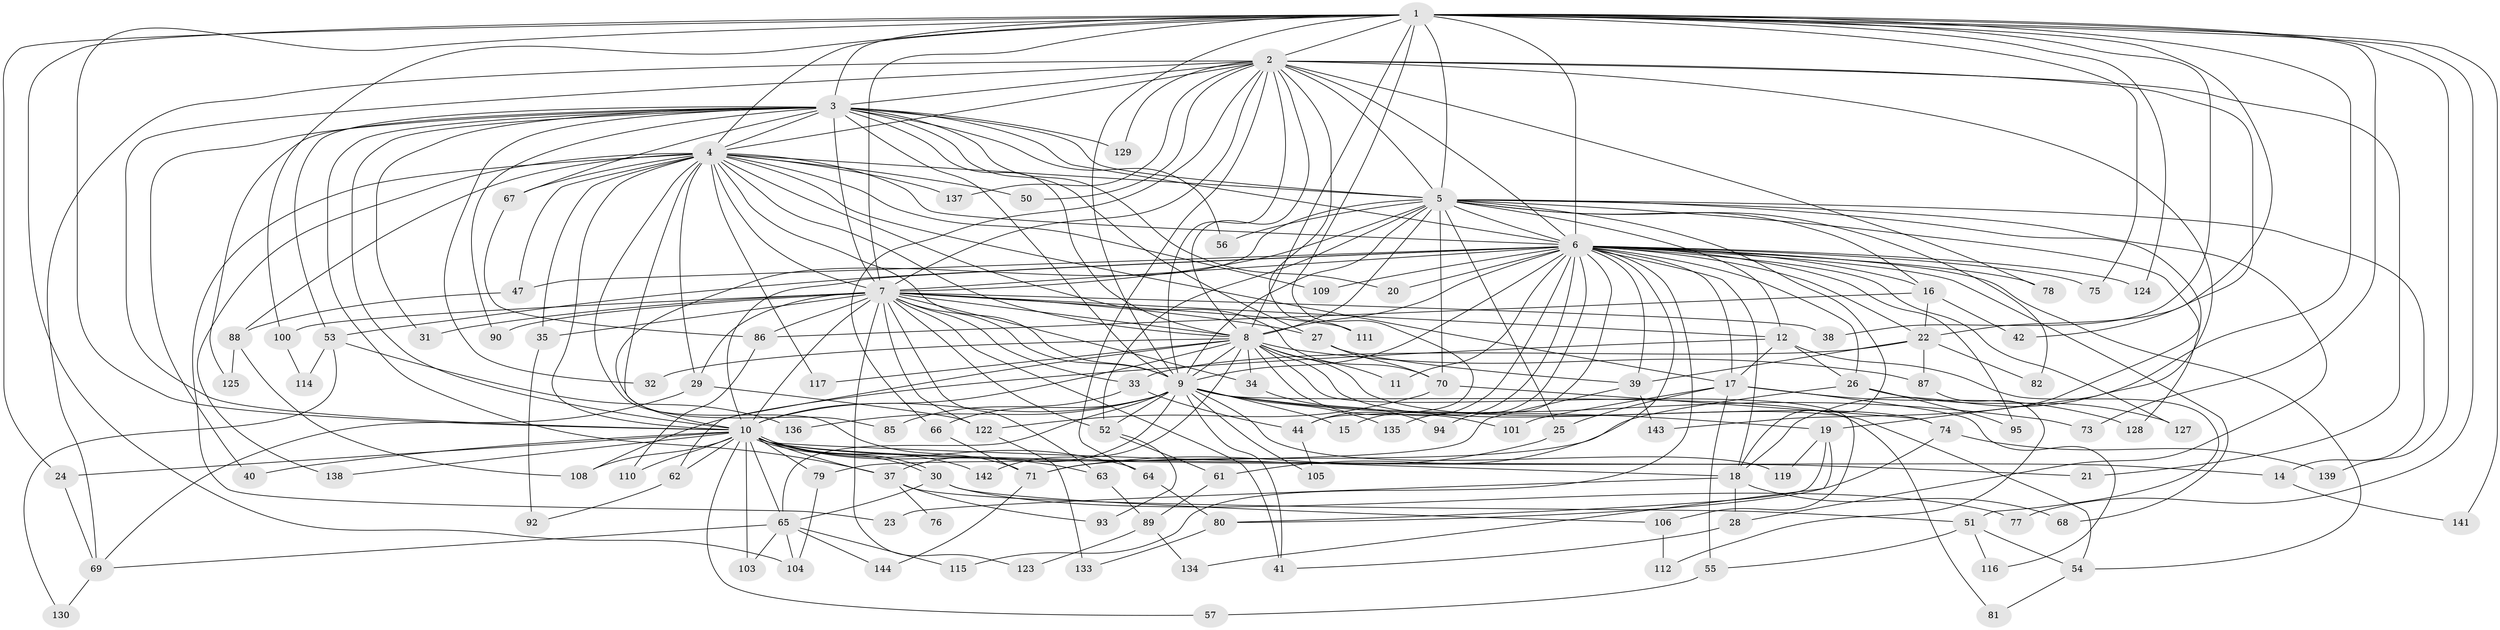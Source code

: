 // original degree distribution, {26: 0.006802721088435374, 22: 0.006802721088435374, 23: 0.013605442176870748, 25: 0.006802721088435374, 21: 0.013605442176870748, 36: 0.006802721088435374, 28: 0.006802721088435374, 29: 0.006802721088435374, 2: 0.5238095238095238, 6: 0.013605442176870748, 3: 0.23129251700680273, 5: 0.06802721088435375, 8: 0.006802721088435374, 7: 0.013605442176870748, 4: 0.07482993197278912}
// Generated by graph-tools (version 1.1) at 2025/41/03/06/25 10:41:35]
// undirected, 116 vertices, 277 edges
graph export_dot {
graph [start="1"]
  node [color=gray90,style=filled];
  1 [super="+84"];
  2 [super="+97"];
  3 [super="+36"];
  4 [super="+72"];
  5 [super="+49"];
  6 [super="+107"];
  7 [super="+102"];
  8 [super="+59"];
  9 [super="+83"];
  10 [super="+13"];
  11;
  12 [super="+43"];
  14;
  15;
  16;
  17 [super="+147"];
  18 [super="+140"];
  19;
  20;
  21;
  22 [super="+45"];
  23;
  24 [super="+120"];
  25 [super="+91"];
  26;
  27;
  28;
  29;
  30;
  31;
  32;
  33;
  34;
  35;
  37 [super="+46"];
  38;
  39 [super="+60"];
  40;
  41 [super="+113"];
  42;
  44 [super="+48"];
  47;
  50;
  51;
  52 [super="+58"];
  53;
  54 [super="+132"];
  55;
  56;
  57;
  61;
  62;
  63;
  64;
  65 [super="+98"];
  66;
  67;
  68;
  69 [super="+96"];
  70 [super="+146"];
  71 [super="+131"];
  73;
  74;
  75;
  76;
  77;
  78;
  79;
  80 [super="+121"];
  81;
  82;
  85;
  86 [super="+99"];
  87;
  88 [super="+118"];
  89;
  90;
  92;
  93;
  94;
  95;
  100;
  101;
  103;
  104 [super="+145"];
  105;
  106;
  108;
  109;
  110;
  111;
  112;
  114;
  115;
  116;
  117;
  119;
  122 [super="+126"];
  123;
  124;
  125;
  127;
  128;
  129;
  130;
  133;
  134;
  135;
  136;
  137;
  138;
  139;
  141;
  142;
  143;
  144;
  1 -- 2;
  1 -- 3 [weight=2];
  1 -- 4 [weight=2];
  1 -- 5;
  1 -- 6 [weight=2];
  1 -- 7;
  1 -- 8 [weight=2];
  1 -- 9;
  1 -- 10;
  1 -- 18;
  1 -- 22;
  1 -- 24;
  1 -- 38;
  1 -- 44;
  1 -- 73;
  1 -- 75;
  1 -- 77;
  1 -- 100;
  1 -- 104;
  1 -- 124;
  1 -- 139;
  1 -- 141;
  2 -- 3;
  2 -- 4;
  2 -- 5 [weight=2];
  2 -- 6;
  2 -- 7 [weight=2];
  2 -- 8;
  2 -- 9;
  2 -- 10;
  2 -- 19;
  2 -- 21;
  2 -- 42;
  2 -- 50;
  2 -- 64;
  2 -- 66;
  2 -- 69;
  2 -- 78;
  2 -- 111;
  2 -- 129;
  2 -- 137;
  3 -- 4;
  3 -- 5;
  3 -- 6;
  3 -- 7;
  3 -- 8;
  3 -- 9 [weight=2];
  3 -- 10;
  3 -- 20;
  3 -- 27;
  3 -- 31;
  3 -- 32;
  3 -- 40;
  3 -- 53;
  3 -- 56;
  3 -- 67;
  3 -- 90;
  3 -- 125;
  3 -- 129;
  3 -- 37;
  4 -- 5;
  4 -- 6 [weight=2];
  4 -- 7;
  4 -- 8;
  4 -- 9;
  4 -- 10;
  4 -- 17;
  4 -- 23;
  4 -- 29;
  4 -- 35;
  4 -- 47;
  4 -- 50;
  4 -- 67;
  4 -- 85;
  4 -- 109;
  4 -- 117;
  4 -- 137;
  4 -- 138;
  4 -- 70;
  4 -- 71;
  4 -- 88;
  5 -- 6;
  5 -- 7;
  5 -- 8;
  5 -- 9;
  5 -- 10;
  5 -- 12;
  5 -- 14;
  5 -- 16;
  5 -- 25;
  5 -- 28;
  5 -- 56;
  5 -- 70;
  5 -- 82;
  5 -- 128;
  5 -- 143;
  5 -- 18;
  5 -- 52;
  6 -- 7;
  6 -- 8;
  6 -- 9;
  6 -- 10 [weight=2];
  6 -- 11;
  6 -- 15;
  6 -- 16;
  6 -- 17;
  6 -- 20;
  6 -- 22;
  6 -- 26;
  6 -- 39;
  6 -- 47;
  6 -- 53;
  6 -- 61;
  6 -- 68;
  6 -- 75;
  6 -- 78;
  6 -- 94;
  6 -- 95;
  6 -- 109;
  6 -- 115;
  6 -- 124;
  6 -- 127;
  6 -- 135;
  6 -- 18;
  6 -- 54;
  6 -- 44;
  7 -- 8;
  7 -- 9;
  7 -- 10;
  7 -- 12 [weight=2];
  7 -- 27;
  7 -- 29;
  7 -- 31;
  7 -- 33;
  7 -- 34;
  7 -- 35;
  7 -- 38;
  7 -- 41;
  7 -- 52;
  7 -- 63;
  7 -- 86;
  7 -- 90;
  7 -- 100;
  7 -- 111;
  7 -- 122;
  7 -- 123;
  8 -- 9;
  8 -- 10;
  8 -- 11;
  8 -- 32;
  8 -- 34;
  8 -- 54;
  8 -- 62;
  8 -- 74;
  8 -- 87;
  8 -- 101;
  8 -- 106;
  8 -- 117;
  8 -- 142;
  9 -- 10;
  9 -- 15;
  9 -- 19;
  9 -- 37;
  9 -- 41;
  9 -- 52;
  9 -- 65;
  9 -- 66;
  9 -- 73;
  9 -- 81;
  9 -- 105;
  9 -- 119;
  9 -- 135;
  9 -- 136;
  10 -- 14;
  10 -- 18;
  10 -- 21;
  10 -- 24;
  10 -- 30;
  10 -- 30;
  10 -- 37;
  10 -- 40;
  10 -- 57;
  10 -- 62;
  10 -- 63;
  10 -- 64;
  10 -- 65;
  10 -- 79;
  10 -- 103;
  10 -- 108;
  10 -- 110;
  10 -- 138;
  10 -- 142;
  12 -- 26;
  12 -- 51;
  12 -- 108;
  12 -- 17;
  14 -- 141;
  16 -- 42;
  16 -- 86;
  16 -- 22;
  17 -- 25;
  17 -- 55;
  17 -- 101;
  17 -- 116;
  17 -- 128;
  18 -- 23;
  18 -- 28;
  18 -- 68;
  19 -- 119;
  19 -- 134;
  19 -- 80;
  22 -- 33;
  22 -- 39;
  22 -- 82;
  22 -- 87;
  24 -- 69;
  25 -- 71;
  26 -- 71;
  26 -- 95;
  26 -- 127;
  27 -- 70;
  27 -- 39;
  28 -- 41;
  29 -- 69;
  29 -- 122;
  30 -- 77;
  30 -- 106;
  30 -- 65;
  33 -- 44;
  33 -- 85;
  34 -- 94;
  35 -- 92;
  37 -- 76 [weight=2];
  37 -- 93;
  37 -- 51;
  39 -- 143;
  39 -- 79;
  44 -- 105;
  47 -- 88;
  51 -- 54;
  51 -- 55;
  51 -- 116;
  52 -- 61;
  52 -- 93;
  53 -- 114;
  53 -- 130;
  53 -- 136;
  54 -- 81;
  55 -- 57;
  61 -- 89;
  62 -- 92;
  63 -- 89;
  64 -- 80;
  65 -- 103;
  65 -- 115;
  65 -- 104;
  65 -- 144;
  65 -- 69;
  66 -- 71;
  67 -- 86;
  69 -- 130;
  70 -- 74;
  70 -- 122;
  71 -- 144;
  74 -- 80;
  74 -- 139;
  79 -- 104;
  80 -- 133;
  86 -- 110;
  87 -- 112;
  88 -- 108;
  88 -- 125;
  89 -- 123;
  89 -- 134;
  100 -- 114;
  106 -- 112;
  122 -- 133;
}
